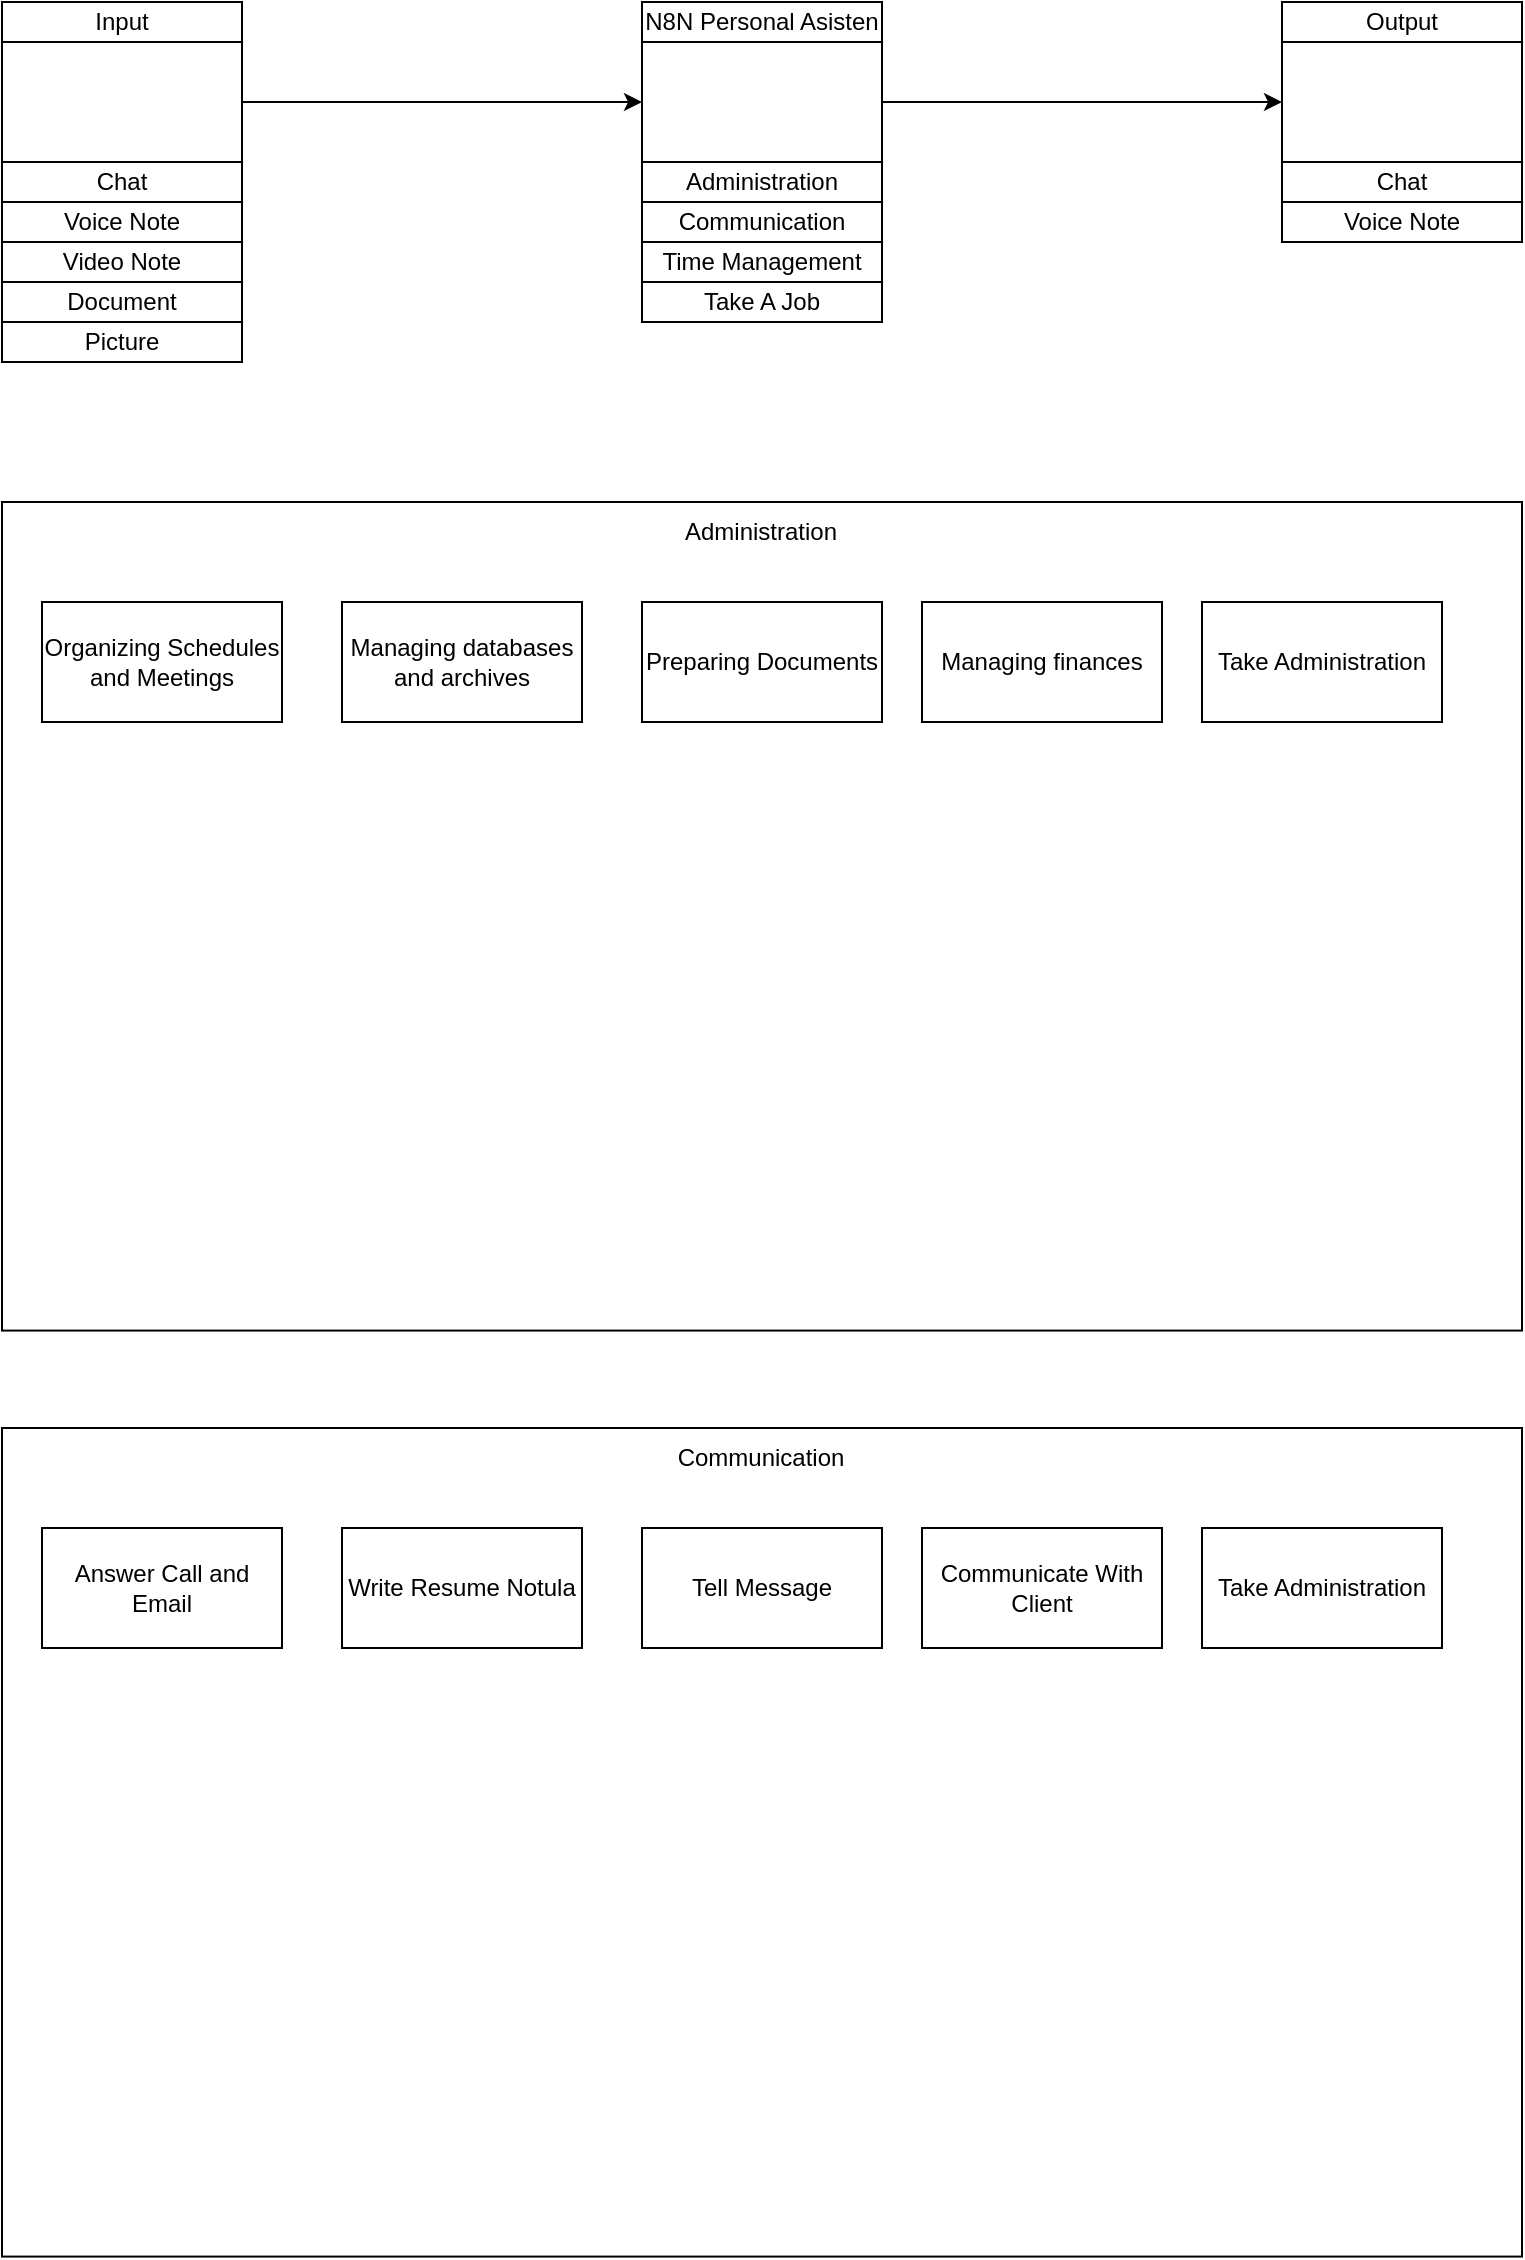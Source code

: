<mxfile version="27.0.9">
  <diagram name="Page-1" id="zEp_HXgDI0q-kbtI1OcQ">
    <mxGraphModel dx="1185" dy="970" grid="1" gridSize="10" guides="1" tooltips="1" connect="1" arrows="1" fold="1" page="1" pageScale="1" pageWidth="850" pageHeight="1100" math="0" shadow="0">
      <root>
        <mxCell id="0" />
        <mxCell id="1" parent="0" />
        <mxCell id="MbLNILye3q72oUf1cYj1-7" value="" style="group" parent="1" vertex="1" connectable="0">
          <mxGeometry x="360" y="50" width="120" height="80" as="geometry" />
        </mxCell>
        <mxCell id="MbLNILye3q72oUf1cYj1-2" value="N8N Personal Asisten" style="rounded=0;whiteSpace=wrap;html=1;" parent="MbLNILye3q72oUf1cYj1-7" vertex="1">
          <mxGeometry width="120" height="20" as="geometry" />
        </mxCell>
        <mxCell id="MbLNILye3q72oUf1cYj1-5" value="" style="rounded=0;whiteSpace=wrap;html=1;" parent="MbLNILye3q72oUf1cYj1-7" vertex="1">
          <mxGeometry y="20" width="120" height="60" as="geometry" />
        </mxCell>
        <mxCell id="xBlAhNk_IOZ5jmLlqa0C-2" value="" style="shape=image;verticalLabelPosition=bottom;labelBackgroundColor=default;verticalAlign=top;aspect=fixed;imageAspect=0;image=https://miro.medium.com/v2/resize:fit:1155/0*G-5F38rBStjlMNwd.png;" vertex="1" parent="MbLNILye3q72oUf1cYj1-7">
          <mxGeometry x="28" y="30.42" width="75" height="39.16" as="geometry" />
        </mxCell>
        <mxCell id="MbLNILye3q72oUf1cYj1-8" value="" style="group" parent="1" vertex="1" connectable="0">
          <mxGeometry x="680" y="50" width="120" height="80" as="geometry" />
        </mxCell>
        <mxCell id="MbLNILye3q72oUf1cYj1-3" value="Output" style="rounded=0;whiteSpace=wrap;html=1;" parent="MbLNILye3q72oUf1cYj1-8" vertex="1">
          <mxGeometry width="120" height="20" as="geometry" />
        </mxCell>
        <mxCell id="MbLNILye3q72oUf1cYj1-6" value="" style="rounded=0;whiteSpace=wrap;html=1;" parent="MbLNILye3q72oUf1cYj1-8" vertex="1">
          <mxGeometry y="20" width="120" height="60" as="geometry" />
        </mxCell>
        <mxCell id="xBlAhNk_IOZ5jmLlqa0C-3" value="" style="shape=image;verticalLabelPosition=bottom;labelBackgroundColor=default;verticalAlign=top;aspect=fixed;imageAspect=0;image=https://upload.wikimedia.org/wikipedia/commons/thumb/8/82/Telegram_logo.svg/2048px-Telegram_logo.svg.png;" vertex="1" parent="MbLNILye3q72oUf1cYj1-8">
          <mxGeometry x="40" y="30" width="40" height="40" as="geometry" />
        </mxCell>
        <mxCell id="MbLNILye3q72oUf1cYj1-9" value="" style="group" parent="1" vertex="1" connectable="0">
          <mxGeometry x="40" y="50" width="120" height="80" as="geometry" />
        </mxCell>
        <mxCell id="MbLNILye3q72oUf1cYj1-1" value="Input" style="rounded=0;whiteSpace=wrap;html=1;" parent="MbLNILye3q72oUf1cYj1-9" vertex="1">
          <mxGeometry width="120" height="20" as="geometry" />
        </mxCell>
        <mxCell id="MbLNILye3q72oUf1cYj1-4" value="" style="rounded=0;whiteSpace=wrap;html=1;" parent="MbLNILye3q72oUf1cYj1-9" vertex="1">
          <mxGeometry y="20" width="120" height="60" as="geometry" />
        </mxCell>
        <mxCell id="xBlAhNk_IOZ5jmLlqa0C-1" value="" style="shape=image;verticalLabelPosition=bottom;labelBackgroundColor=default;verticalAlign=top;aspect=fixed;imageAspect=0;image=https://upload.wikimedia.org/wikipedia/commons/thumb/8/82/Telegram_logo.svg/2048px-Telegram_logo.svg.png;" vertex="1" parent="MbLNILye3q72oUf1cYj1-9">
          <mxGeometry x="40" y="30" width="40" height="40" as="geometry" />
        </mxCell>
        <mxCell id="MbLNILye3q72oUf1cYj1-10" style="edgeStyle=orthogonalEdgeStyle;rounded=0;orthogonalLoop=1;jettySize=auto;html=1;entryX=0;entryY=0.5;entryDx=0;entryDy=0;" parent="1" source="MbLNILye3q72oUf1cYj1-4" target="MbLNILye3q72oUf1cYj1-5" edge="1">
          <mxGeometry relative="1" as="geometry" />
        </mxCell>
        <mxCell id="MbLNILye3q72oUf1cYj1-11" style="edgeStyle=orthogonalEdgeStyle;rounded=0;orthogonalLoop=1;jettySize=auto;html=1;entryX=0;entryY=0.5;entryDx=0;entryDy=0;" parent="1" source="MbLNILye3q72oUf1cYj1-5" target="MbLNILye3q72oUf1cYj1-6" edge="1">
          <mxGeometry relative="1" as="geometry" />
        </mxCell>
        <mxCell id="xBlAhNk_IOZ5jmLlqa0C-8" value="Chat" style="rounded=0;whiteSpace=wrap;html=1;" vertex="1" parent="1">
          <mxGeometry x="40" y="130" width="120" height="20" as="geometry" />
        </mxCell>
        <mxCell id="xBlAhNk_IOZ5jmLlqa0C-9" value="Voice Note" style="rounded=0;whiteSpace=wrap;html=1;" vertex="1" parent="1">
          <mxGeometry x="40" y="150" width="120" height="20" as="geometry" />
        </mxCell>
        <mxCell id="xBlAhNk_IOZ5jmLlqa0C-10" value="Video Note" style="rounded=0;whiteSpace=wrap;html=1;" vertex="1" parent="1">
          <mxGeometry x="40" y="170" width="120" height="20" as="geometry" />
        </mxCell>
        <mxCell id="xBlAhNk_IOZ5jmLlqa0C-11" value="Document" style="rounded=0;whiteSpace=wrap;html=1;" vertex="1" parent="1">
          <mxGeometry x="40" y="190" width="120" height="20" as="geometry" />
        </mxCell>
        <mxCell id="xBlAhNk_IOZ5jmLlqa0C-12" value="Picture" style="rounded=0;whiteSpace=wrap;html=1;" vertex="1" parent="1">
          <mxGeometry x="40" y="210" width="120" height="20" as="geometry" />
        </mxCell>
        <mxCell id="xBlAhNk_IOZ5jmLlqa0C-13" value="Chat" style="rounded=0;whiteSpace=wrap;html=1;" vertex="1" parent="1">
          <mxGeometry x="680" y="130" width="120" height="20" as="geometry" />
        </mxCell>
        <mxCell id="xBlAhNk_IOZ5jmLlqa0C-14" value="Voice Note" style="rounded=0;whiteSpace=wrap;html=1;" vertex="1" parent="1">
          <mxGeometry x="680" y="150" width="120" height="20" as="geometry" />
        </mxCell>
        <mxCell id="xBlAhNk_IOZ5jmLlqa0C-18" value="Administration" style="rounded=0;whiteSpace=wrap;html=1;" vertex="1" parent="1">
          <mxGeometry x="360" y="130" width="120" height="20" as="geometry" />
        </mxCell>
        <mxCell id="xBlAhNk_IOZ5jmLlqa0C-19" value="Communication" style="rounded=0;whiteSpace=wrap;html=1;" vertex="1" parent="1">
          <mxGeometry x="360" y="150" width="120" height="20" as="geometry" />
        </mxCell>
        <mxCell id="xBlAhNk_IOZ5jmLlqa0C-20" value="Time Management" style="rounded=0;whiteSpace=wrap;html=1;" vertex="1" parent="1">
          <mxGeometry x="360" y="170" width="120" height="20" as="geometry" />
        </mxCell>
        <mxCell id="xBlAhNk_IOZ5jmLlqa0C-22" value="Take A Job" style="rounded=0;whiteSpace=wrap;html=1;" vertex="1" parent="1">
          <mxGeometry x="360" y="190" width="120" height="20" as="geometry" />
        </mxCell>
        <mxCell id="xBlAhNk_IOZ5jmLlqa0C-26" value="" style="group" vertex="1" connectable="0" parent="1">
          <mxGeometry x="40" y="300" width="760" height="414.29" as="geometry" />
        </mxCell>
        <mxCell id="xBlAhNk_IOZ5jmLlqa0C-23" value="" style="rounded=0;whiteSpace=wrap;html=1;" vertex="1" parent="xBlAhNk_IOZ5jmLlqa0C-26">
          <mxGeometry width="760" height="414.29" as="geometry" />
        </mxCell>
        <mxCell id="xBlAhNk_IOZ5jmLlqa0C-25" value="Administration" style="text;html=1;align=center;verticalAlign=middle;whiteSpace=wrap;rounded=0;" vertex="1" parent="xBlAhNk_IOZ5jmLlqa0C-26">
          <mxGeometry x="335.29" width="89.41" height="30" as="geometry" />
        </mxCell>
        <mxCell id="xBlAhNk_IOZ5jmLlqa0C-27" value="Organizing Schedules and Meetings" style="rounded=0;whiteSpace=wrap;html=1;" vertex="1" parent="xBlAhNk_IOZ5jmLlqa0C-26">
          <mxGeometry x="20" y="50" width="120" height="60" as="geometry" />
        </mxCell>
        <mxCell id="xBlAhNk_IOZ5jmLlqa0C-28" value="Preparing Documents" style="rounded=0;whiteSpace=wrap;html=1;" vertex="1" parent="xBlAhNk_IOZ5jmLlqa0C-26">
          <mxGeometry x="320" y="50" width="120" height="60" as="geometry" />
        </mxCell>
        <mxCell id="xBlAhNk_IOZ5jmLlqa0C-29" value="Take Administration" style="rounded=0;whiteSpace=wrap;html=1;" vertex="1" parent="xBlAhNk_IOZ5jmLlqa0C-26">
          <mxGeometry x="600" y="50" width="120" height="60" as="geometry" />
        </mxCell>
        <mxCell id="xBlAhNk_IOZ5jmLlqa0C-30" value="Managing databases and archives" style="rounded=0;whiteSpace=wrap;html=1;" vertex="1" parent="xBlAhNk_IOZ5jmLlqa0C-26">
          <mxGeometry x="170" y="50" width="120" height="60" as="geometry" />
        </mxCell>
        <mxCell id="xBlAhNk_IOZ5jmLlqa0C-31" value="Managing finances" style="rounded=0;whiteSpace=wrap;html=1;" vertex="1" parent="xBlAhNk_IOZ5jmLlqa0C-26">
          <mxGeometry x="460" y="50" width="120" height="60" as="geometry" />
        </mxCell>
        <mxCell id="xBlAhNk_IOZ5jmLlqa0C-33" value="" style="group" vertex="1" connectable="0" parent="1">
          <mxGeometry x="40" y="763" width="760" height="414.29" as="geometry" />
        </mxCell>
        <mxCell id="xBlAhNk_IOZ5jmLlqa0C-34" value="" style="rounded=0;whiteSpace=wrap;html=1;" vertex="1" parent="xBlAhNk_IOZ5jmLlqa0C-33">
          <mxGeometry width="760" height="414.29" as="geometry" />
        </mxCell>
        <mxCell id="xBlAhNk_IOZ5jmLlqa0C-35" value="Communication" style="text;html=1;align=center;verticalAlign=middle;whiteSpace=wrap;rounded=0;" vertex="1" parent="xBlAhNk_IOZ5jmLlqa0C-33">
          <mxGeometry x="335.29" width="89.41" height="30" as="geometry" />
        </mxCell>
        <mxCell id="xBlAhNk_IOZ5jmLlqa0C-36" value="Answer Call and Email" style="rounded=0;whiteSpace=wrap;html=1;" vertex="1" parent="xBlAhNk_IOZ5jmLlqa0C-33">
          <mxGeometry x="20" y="50" width="120" height="60" as="geometry" />
        </mxCell>
        <mxCell id="xBlAhNk_IOZ5jmLlqa0C-37" value="Tell Message" style="rounded=0;whiteSpace=wrap;html=1;" vertex="1" parent="xBlAhNk_IOZ5jmLlqa0C-33">
          <mxGeometry x="320" y="50" width="120" height="60" as="geometry" />
        </mxCell>
        <mxCell id="xBlAhNk_IOZ5jmLlqa0C-38" value="Take Administration" style="rounded=0;whiteSpace=wrap;html=1;" vertex="1" parent="xBlAhNk_IOZ5jmLlqa0C-33">
          <mxGeometry x="600" y="50" width="120" height="60" as="geometry" />
        </mxCell>
        <mxCell id="xBlAhNk_IOZ5jmLlqa0C-39" value="Write Resume Notula" style="rounded=0;whiteSpace=wrap;html=1;" vertex="1" parent="xBlAhNk_IOZ5jmLlqa0C-33">
          <mxGeometry x="170" y="50" width="120" height="60" as="geometry" />
        </mxCell>
        <mxCell id="xBlAhNk_IOZ5jmLlqa0C-40" value="Communicate With Client" style="rounded=0;whiteSpace=wrap;html=1;" vertex="1" parent="xBlAhNk_IOZ5jmLlqa0C-33">
          <mxGeometry x="460" y="50" width="120" height="60" as="geometry" />
        </mxCell>
      </root>
    </mxGraphModel>
  </diagram>
</mxfile>

